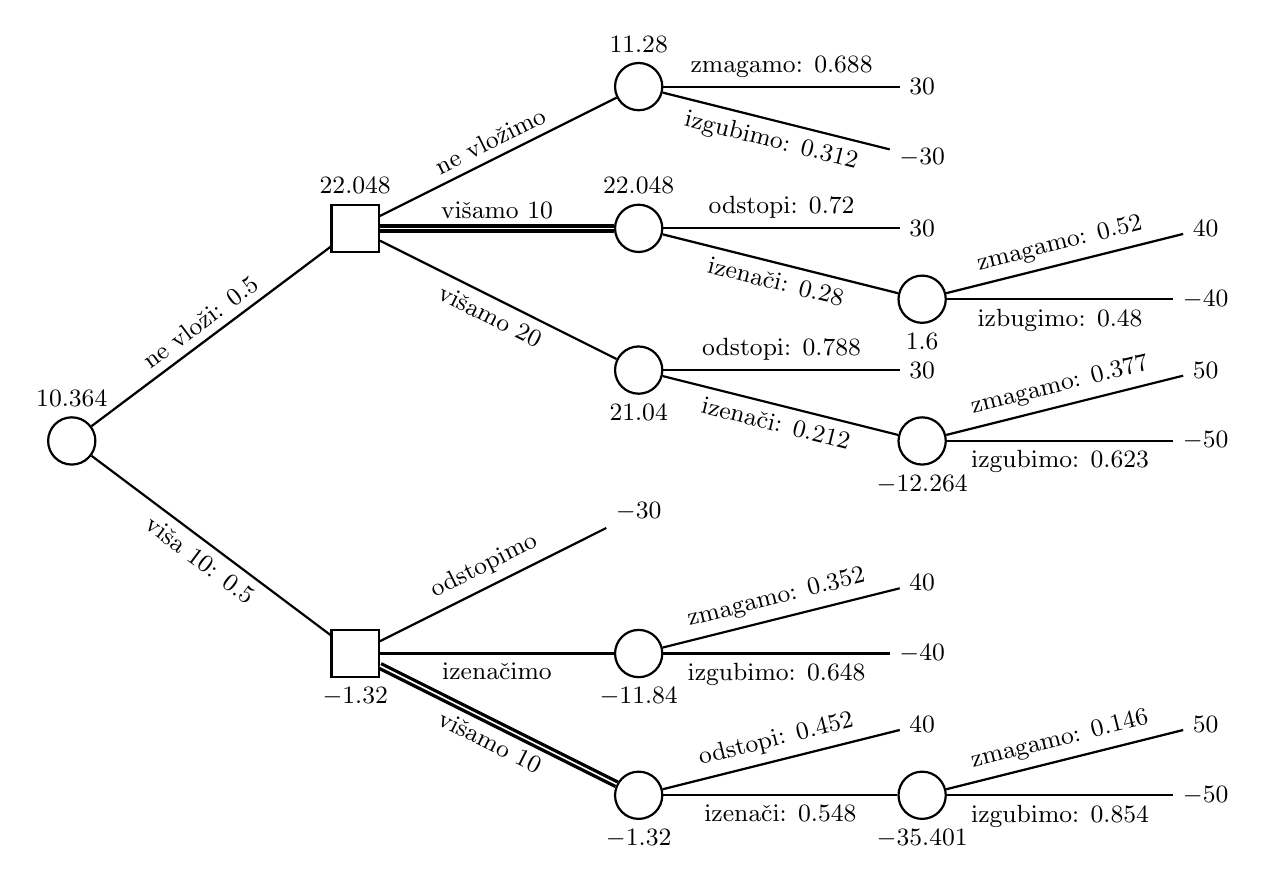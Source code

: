 \begin{tikzpicture}[style=thick,scale=0.9]
\small
\tikzstyle{dec}=[draw,rectangle,minimum size=0.6cm, inner sep=0pt]
\tikzstyle{ran}=[draw,circle,minimum size=0.6cm, inner sep=0pt]
\tikzstyle{pick}=[double, very thick]
\node[ran] (A) at (-8, 0) [label=above:$10.364$] {};
\node[dec] (B) at (-4, 3) [label=above:$22.048$] {};
\node[dec] (C) at (-4,-3) [label=below:$-1.32$] {};
\node[ran] (D) at ( 0, 5) [label=above:$11.28$] {};
\node[ran] (E) at ( 0, 3) [label=above:$22.048$] {};
\node[ran] (F) at ( 0, 1) [label=below:$21.04$] {};
\node      (G) at ( 0,-1) {$-30$};
\node[ran] (H) at ( 0,-3) [label=below:$-11.84$] {};
\node[ran] (I) at ( 0,-5) [label=below:$-1.32$] {};
\node      (J) at ( 4, 5) {$30$};
\node      (K) at ( 4, 4) {$-30$};
\node      (L) at ( 4, 3) {$30$};
\node[ran] (M) at ( 4, 2) [label=below:$1.6$] {};
\node      (N) at ( 4, 1) {$30$};
\node[ran] (O) at ( 4, 0) [label=below:$-12.264$] {};
\node      (P) at ( 4,-2) {$40$};
\node      (Q) at ( 4,-3) {$-40$};
\node      (R) at ( 4,-4) {$40$};
\node[ran] (S) at ( 4,-5) [label=below:$-35.401$] {};
\node      (T) at ( 8, 3) {$40$};
\node      (U) at ( 8, 2) {$-40$};
\node      (V) at ( 8, 1) {$50$};
\node      (W) at ( 8, 0) {$-50$};
\node      (X) at ( 8,-4) {$50$};
\node      (Y) at ( 8,-5) {$-50$};

\draw (A) -- (B) node[above, midway, sloped] {ne vloži: $0.5$};
\draw (A) -- (C) node[below, midway, sloped] {viša $10$: $0.5$};
\draw (B) -- (D) node[above, midway, sloped] {ne vložimo};
\draw[pick] (B) -- (E) node[above, midway] {višamo $10$};
\draw (B) -- (F) node[below, midway, sloped] {višamo $20$};
\draw (C) -- (G) node[above, midway, sloped] {odstopimo};
\draw (C) -- (H) node[below, midway] {izenačimo};
\draw[pick] (C) -- (I) node[below, midway, sloped] {višamo $10$};
\draw (D) -- (J) node[above, midway] {zmagamo: $0.688$};
\draw (D) -- (K) node[below, midway, sloped] {izgubimo: $0.312$};
\draw (E) -- (L) node[above, midway, sloped] {odstopi: $0.72$};
\draw (E) -- (M) node[below, midway, sloped] {izenači: $0.28$};
\draw (F) -- (N) node[above, midway] {odstopi: $0.788$};
\draw (F) -- (O) node[below, midway, sloped] {izenači: $0.212$};
\draw (H) -- (P) node[above, midway, sloped] {zmagamo: $0.352$};
\draw (H) -- (Q) node[below, midway] {izgubimo: $0.648$};
\draw (I) -- (R) node[above, midway, sloped] {odstopi: $0.452$};
\draw (I) -- (S) node[below, midway] {izenači: $0.548$};
\draw (M) -- (T) node[above, midway, sloped] {zmagamo: $0.52$};
\draw (M) -- (U) node[below, midway] {izbugimo: $0.48$};
\draw (O) -- (V) node[above, midway, sloped] {zmagamo: $0.377$};
\draw (O) -- (W) node[below, midway] {izgubimo: $0.623$};
\draw (S) -- (X) node[above, midway, sloped] {zmagamo: $0.146$};
\draw (S) -- (Y) node[below, midway] {izgubimo: $0.854$};
\end{tikzpicture}
